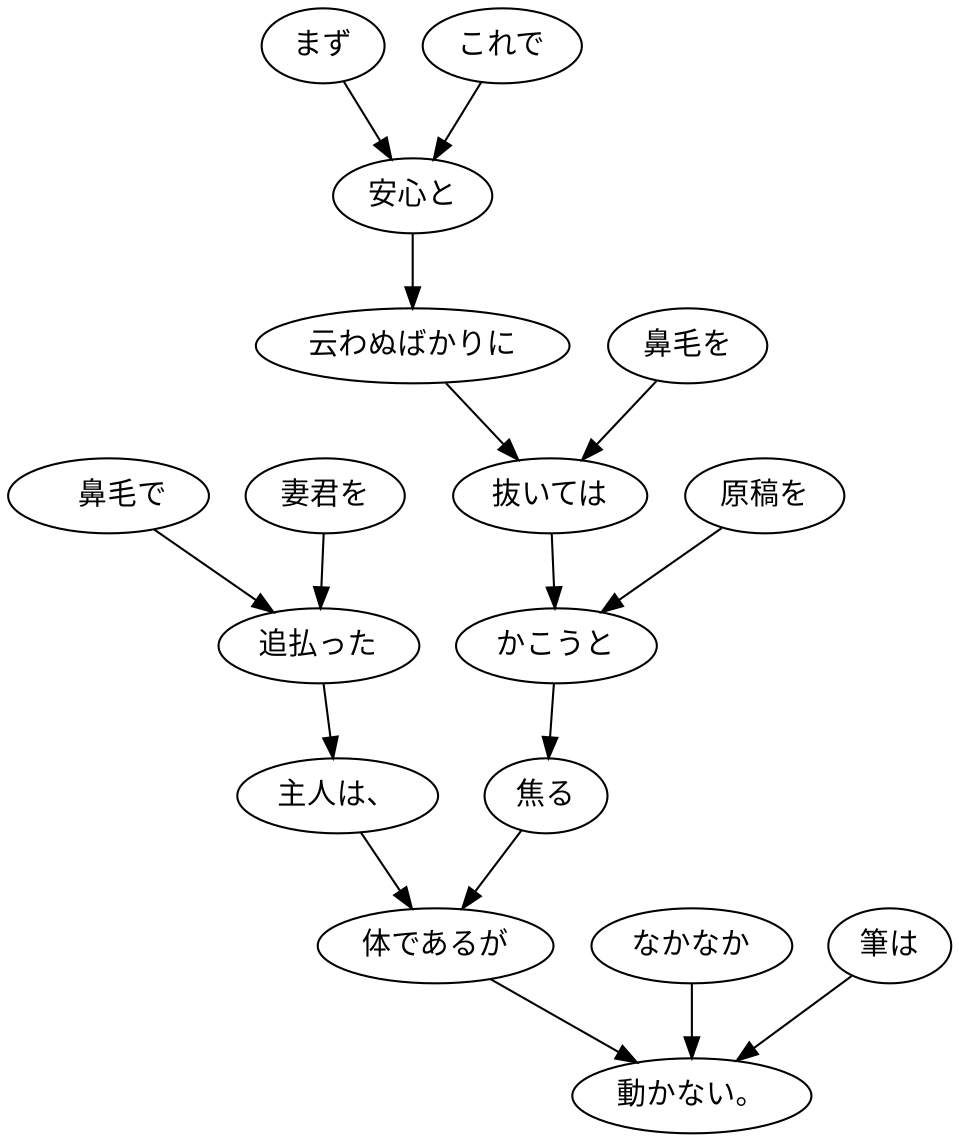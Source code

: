 digraph graph1370 {
	node0 [label="　鼻毛で"];
	node1 [label="妻君を"];
	node2 [label="追払った"];
	node3 [label="主人は、"];
	node4 [label="まず"];
	node5 [label="これで"];
	node6 [label="安心と"];
	node7 [label="云わぬばかりに"];
	node8 [label="鼻毛を"];
	node9 [label="抜いては"];
	node10 [label="原稿を"];
	node11 [label="かこうと"];
	node12 [label="焦る"];
	node13 [label="体であるが"];
	node14 [label="なかなか"];
	node15 [label="筆は"];
	node16 [label="動かない。"];
	node0 -> node2;
	node1 -> node2;
	node2 -> node3;
	node3 -> node13;
	node4 -> node6;
	node5 -> node6;
	node6 -> node7;
	node7 -> node9;
	node8 -> node9;
	node9 -> node11;
	node10 -> node11;
	node11 -> node12;
	node12 -> node13;
	node13 -> node16;
	node14 -> node16;
	node15 -> node16;
}
